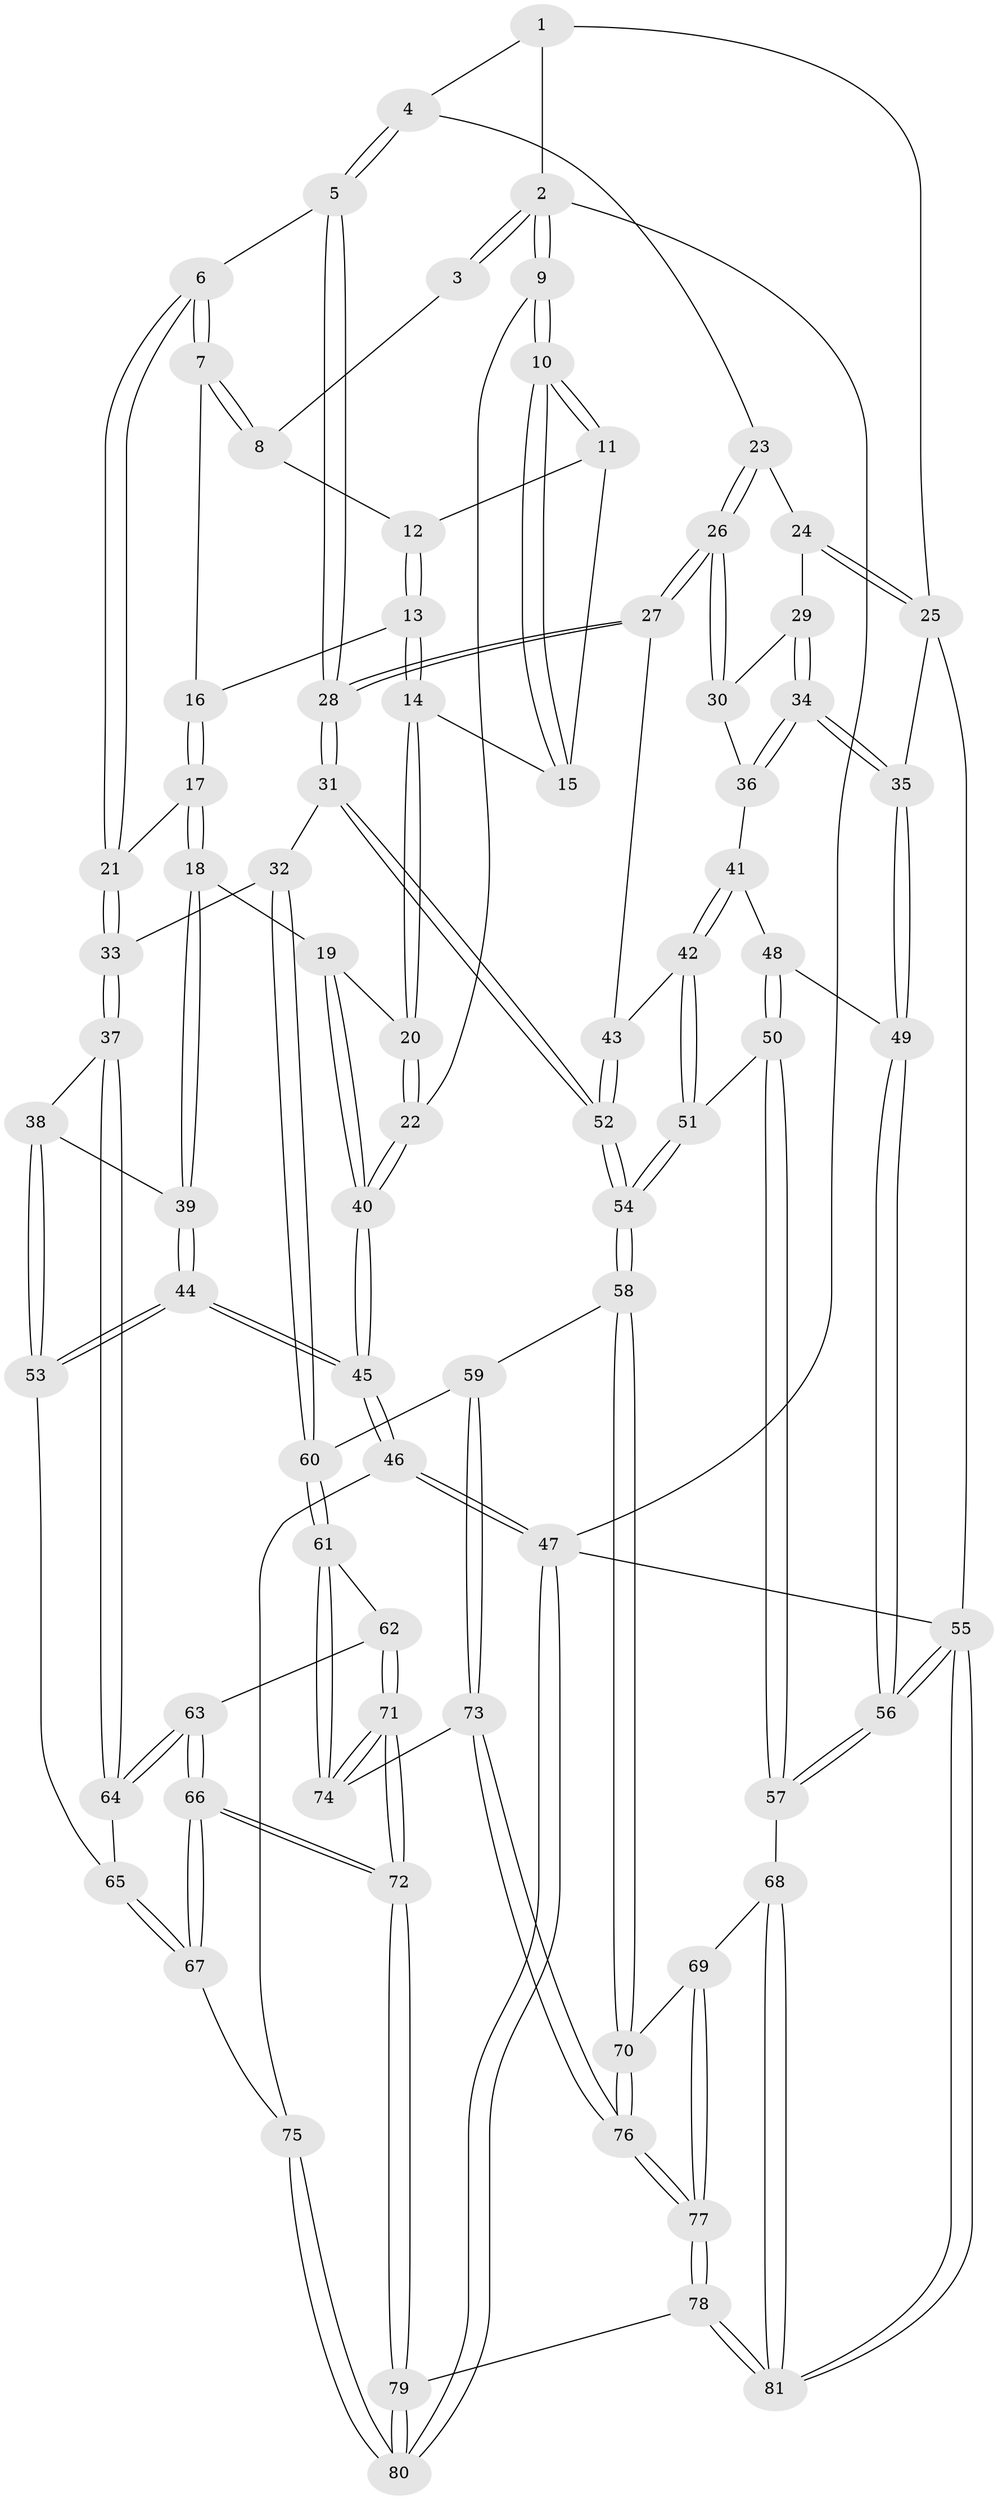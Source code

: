 // Generated by graph-tools (version 1.1) at 2025/27/03/15/25 16:27:57]
// undirected, 81 vertices, 199 edges
graph export_dot {
graph [start="1"]
  node [color=gray90,style=filled];
  1 [pos="+0.6544532888406495+0"];
  2 [pos="+0+0"];
  3 [pos="+0.31928608497372146+0"];
  4 [pos="+0.6945502938250796+0.13381453533009702"];
  5 [pos="+0.4454246745300024+0.24129933637208423"];
  6 [pos="+0.4420202351298084+0.24196656821087975"];
  7 [pos="+0.39931291334852004+0.2049182176575546"];
  8 [pos="+0.2891165791715767+0"];
  9 [pos="+0+0"];
  10 [pos="+0+0"];
  11 [pos="+0.06069561482663326+0.08242555457865573"];
  12 [pos="+0.17768851684530781+0.10308283931003127"];
  13 [pos="+0.182086307663322+0.2105932069701683"];
  14 [pos="+0.1330076910582591+0.2660584682631528"];
  15 [pos="+0.08937151876270603+0.21302568075997436"];
  16 [pos="+0.19965946479641827+0.21426115701702"];
  17 [pos="+0.33217765962747625+0.3688135495592529"];
  18 [pos="+0.16937600871779057+0.39800245484655294"];
  19 [pos="+0.164434990657457+0.3938790692309712"];
  20 [pos="+0.11953246153048015+0.29765514040844065"];
  21 [pos="+0.36689847389098634+0.36890442728551714"];
  22 [pos="+0+0.29316323567546176"];
  23 [pos="+0.704851095352542+0.14401798101747806"];
  24 [pos="+0.7464127382001758+0.153590765418922"];
  25 [pos="+1+0.10561924371419991"];
  26 [pos="+0.702690548954605+0.3959181230409852"];
  27 [pos="+0.6336017424270489+0.5232495278649292"];
  28 [pos="+0.6268334504149886+0.5257869626810965"];
  29 [pos="+0.9454173044118152+0.3825099570912972"];
  30 [pos="+0.819666800286084+0.42839552117951574"];
  31 [pos="+0.5123492019404471+0.5992788189167396"];
  32 [pos="+0.4866242222808806+0.6072884375369095"];
  33 [pos="+0.4376086432237147+0.6034203698654254"];
  34 [pos="+1+0.4465633540205137"];
  35 [pos="+1+0.4571796302750434"];
  36 [pos="+0.8414474705862408+0.4822512587500535"];
  37 [pos="+0.3988258814105323+0.62654823002906"];
  38 [pos="+0.2964727956145944+0.591886097371312"];
  39 [pos="+0.1745092306762063+0.4868296488947239"];
  40 [pos="+0+0.5272213977766184"];
  41 [pos="+0.8421456912603592+0.5813690162399759"];
  42 [pos="+0.7950119192360418+0.6048338787401065"];
  43 [pos="+0.7372664396001501+0.5847981833061978"];
  44 [pos="+0+0.6927206058788665"];
  45 [pos="+0+0.726051929045477"];
  46 [pos="+0+0.7268369384711493"];
  47 [pos="+0+1"];
  48 [pos="+0.9753367366640558+0.5724761760465903"];
  49 [pos="+1+0.4973427214518213"];
  50 [pos="+0.8917638329555941+0.7669995821116508"];
  51 [pos="+0.8206907431750233+0.7253099922247992"];
  52 [pos="+0.6931598580769954+0.7629403920160494"];
  53 [pos="+0+0.6930286919501021"];
  54 [pos="+0.7098022751437756+0.7916089730308129"];
  55 [pos="+1+1"];
  56 [pos="+1+0.8175754802695427"];
  57 [pos="+0.9225678576795024+0.8100905314067324"];
  58 [pos="+0.7042442245105791+0.8120985710263685"];
  59 [pos="+0.6272413533587408+0.8335395637157973"];
  60 [pos="+0.5469331593883696+0.7939227425487051"];
  61 [pos="+0.5085203110884053+0.859901831654697"];
  62 [pos="+0.4048232799825359+0.8103587681177272"];
  63 [pos="+0.3883996584872767+0.7789775096705999"];
  64 [pos="+0.3896945999863715+0.6438279887581587"];
  65 [pos="+0.23944295503003948+0.7505836055499152"];
  66 [pos="+0.2683348021532784+0.915680962031825"];
  67 [pos="+0.23624984367680418+0.8729766732610396"];
  68 [pos="+0.8508915086673469+0.9149208901301082"];
  69 [pos="+0.7626821476147193+0.8971621065007389"];
  70 [pos="+0.7399387470766854+0.877032065823555"];
  71 [pos="+0.41731809116768953+0.9984469623228415"];
  72 [pos="+0.32969906405015564+1"];
  73 [pos="+0.597362079521847+0.923132780012402"];
  74 [pos="+0.5060054413118898+0.911379636410858"];
  75 [pos="+0.021690865361223673+0.8453576110668533"];
  76 [pos="+0.6197412880280797+0.9539554930724198"];
  77 [pos="+0.6486385752176904+1"];
  78 [pos="+0.6346725783743706+1"];
  79 [pos="+0.3190408139645012+1"];
  80 [pos="+0.2961765077452682+1"];
  81 [pos="+1+1"];
  1 -- 2;
  1 -- 4;
  1 -- 25;
  2 -- 3;
  2 -- 3;
  2 -- 9;
  2 -- 9;
  2 -- 47;
  3 -- 8;
  4 -- 5;
  4 -- 5;
  4 -- 23;
  5 -- 6;
  5 -- 28;
  5 -- 28;
  6 -- 7;
  6 -- 7;
  6 -- 21;
  6 -- 21;
  7 -- 8;
  7 -- 8;
  7 -- 16;
  8 -- 12;
  9 -- 10;
  9 -- 10;
  9 -- 22;
  10 -- 11;
  10 -- 11;
  10 -- 15;
  10 -- 15;
  11 -- 12;
  11 -- 15;
  12 -- 13;
  12 -- 13;
  13 -- 14;
  13 -- 14;
  13 -- 16;
  14 -- 15;
  14 -- 20;
  14 -- 20;
  16 -- 17;
  16 -- 17;
  17 -- 18;
  17 -- 18;
  17 -- 21;
  18 -- 19;
  18 -- 39;
  18 -- 39;
  19 -- 20;
  19 -- 40;
  19 -- 40;
  20 -- 22;
  20 -- 22;
  21 -- 33;
  21 -- 33;
  22 -- 40;
  22 -- 40;
  23 -- 24;
  23 -- 26;
  23 -- 26;
  24 -- 25;
  24 -- 25;
  24 -- 29;
  25 -- 35;
  25 -- 55;
  26 -- 27;
  26 -- 27;
  26 -- 30;
  26 -- 30;
  27 -- 28;
  27 -- 28;
  27 -- 43;
  28 -- 31;
  28 -- 31;
  29 -- 30;
  29 -- 34;
  29 -- 34;
  30 -- 36;
  31 -- 32;
  31 -- 52;
  31 -- 52;
  32 -- 33;
  32 -- 60;
  32 -- 60;
  33 -- 37;
  33 -- 37;
  34 -- 35;
  34 -- 35;
  34 -- 36;
  34 -- 36;
  35 -- 49;
  35 -- 49;
  36 -- 41;
  37 -- 38;
  37 -- 64;
  37 -- 64;
  38 -- 39;
  38 -- 53;
  38 -- 53;
  39 -- 44;
  39 -- 44;
  40 -- 45;
  40 -- 45;
  41 -- 42;
  41 -- 42;
  41 -- 48;
  42 -- 43;
  42 -- 51;
  42 -- 51;
  43 -- 52;
  43 -- 52;
  44 -- 45;
  44 -- 45;
  44 -- 53;
  44 -- 53;
  45 -- 46;
  45 -- 46;
  46 -- 47;
  46 -- 47;
  46 -- 75;
  47 -- 80;
  47 -- 80;
  47 -- 55;
  48 -- 49;
  48 -- 50;
  48 -- 50;
  49 -- 56;
  49 -- 56;
  50 -- 51;
  50 -- 57;
  50 -- 57;
  51 -- 54;
  51 -- 54;
  52 -- 54;
  52 -- 54;
  53 -- 65;
  54 -- 58;
  54 -- 58;
  55 -- 56;
  55 -- 56;
  55 -- 81;
  55 -- 81;
  56 -- 57;
  56 -- 57;
  57 -- 68;
  58 -- 59;
  58 -- 70;
  58 -- 70;
  59 -- 60;
  59 -- 73;
  59 -- 73;
  60 -- 61;
  60 -- 61;
  61 -- 62;
  61 -- 74;
  61 -- 74;
  62 -- 63;
  62 -- 71;
  62 -- 71;
  63 -- 64;
  63 -- 64;
  63 -- 66;
  63 -- 66;
  64 -- 65;
  65 -- 67;
  65 -- 67;
  66 -- 67;
  66 -- 67;
  66 -- 72;
  66 -- 72;
  67 -- 75;
  68 -- 69;
  68 -- 81;
  68 -- 81;
  69 -- 70;
  69 -- 77;
  69 -- 77;
  70 -- 76;
  70 -- 76;
  71 -- 72;
  71 -- 72;
  71 -- 74;
  71 -- 74;
  72 -- 79;
  72 -- 79;
  73 -- 74;
  73 -- 76;
  73 -- 76;
  75 -- 80;
  75 -- 80;
  76 -- 77;
  76 -- 77;
  77 -- 78;
  77 -- 78;
  78 -- 79;
  78 -- 81;
  78 -- 81;
  79 -- 80;
  79 -- 80;
}
